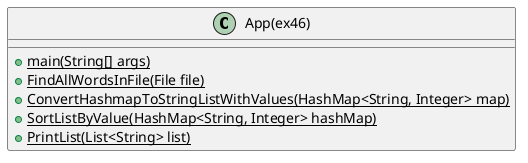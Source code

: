 @startuml
'https://plantuml.com/class-diagram

class App(ex46)
{
    {static} +main(String[] args)
    {static} +FindAllWordsInFile(File file)
    {static} +ConvertHashmapToStringListWithValues(HashMap<String, Integer> map)
    {static} +SortListByValue(HashMap<String, Integer> hashMap)
    {static} +PrintList(List<String> list)
}

@enduml